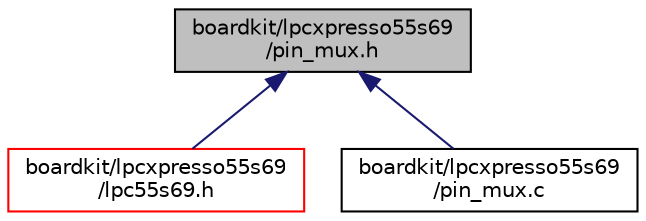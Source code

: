 digraph "boardkit/lpcxpresso55s69/pin_mux.h"
{
  edge [fontname="Helvetica",fontsize="10",labelfontname="Helvetica",labelfontsize="10"];
  node [fontname="Helvetica",fontsize="10",shape=record];
  Node1 [label="boardkit/lpcxpresso55s69\l/pin_mux.h",height=0.2,width=0.4,color="black", fillcolor="grey75", style="filled", fontcolor="black"];
  Node1 -> Node2 [dir="back",color="midnightblue",fontsize="10",style="solid",fontname="Helvetica"];
  Node2 [label="boardkit/lpcxpresso55s69\l/lpc55s69.h",height=0.2,width=0.4,color="red", fillcolor="white", style="filled",URL="$lpc55s69_8h.html",tooltip="The lpc55s69.h file defines GPIO pin mappings for LPCXpresso55S69 board. "];
  Node1 -> Node5 [dir="back",color="midnightblue",fontsize="10",style="solid",fontname="Helvetica"];
  Node5 [label="boardkit/lpcxpresso55s69\l/pin_mux.c",height=0.2,width=0.4,color="black", fillcolor="white", style="filled",URL="$lpcxpresso55s69_2pin__mux_8c.html"];
}
